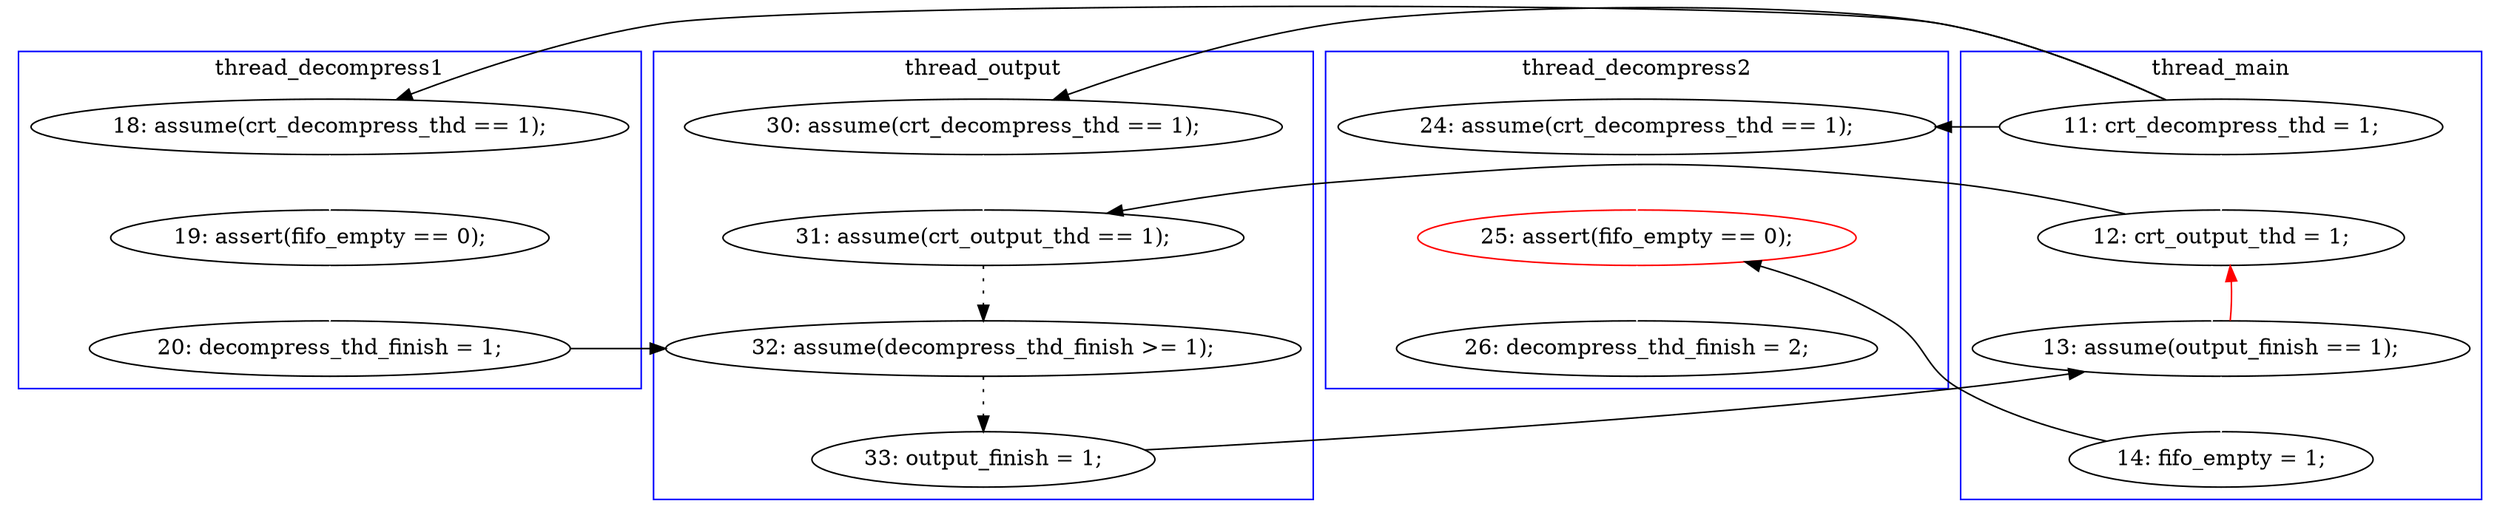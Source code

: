 digraph Counterexample {
	12 -> 14 [color = white, style = solid]
	23 -> 26 [color = black, style = solid, constraint = false]
	20 -> 30 [color = white, style = solid]
	11 -> 12 [color = black, style = solid, constraint = false]
	13 -> 21 [color = black, style = solid, constraint = false]
	22 -> 23 [color = black, style = dotted]
	26 -> 28 [color = white, style = solid]
	28 -> 30 [color = black, style = solid, constraint = false]
	14 -> 15 [color = white, style = solid]
	30 -> 32 [color = white, style = solid]
	13 -> 26 [color = white, style = solid]
	21 -> 22 [color = black, style = dotted]
	11 -> 20 [color = black, style = solid, constraint = false]
	15 -> 22 [color = black, style = solid, constraint = false]
	18 -> 21 [color = white, style = solid]
	11 -> 13 [color = white, style = solid]
	11 -> 18 [color = black, style = solid, constraint = false]
	26 -> 13 [color = red, style = solid, constraint = false]
	subgraph cluster2 {
		label = thread_decompress1
		color = blue
		12  [label = "18: assume(crt_decompress_thd == 1);"]
		14  [label = "19: assert(fifo_empty == 0);"]
		15  [label = "20: decompress_thd_finish = 1;"]
	}
	subgraph cluster4 {
		label = thread_output
		color = blue
		23  [label = "33: output_finish = 1;"]
		22  [label = "32: assume(decompress_thd_finish >= 1);"]
		18  [label = "30: assume(crt_decompress_thd == 1);"]
		21  [label = "31: assume(crt_output_thd == 1);"]
	}
	subgraph cluster3 {
		label = thread_decompress2
		color = blue
		20  [label = "24: assume(crt_decompress_thd == 1);"]
		30  [label = "25: assert(fifo_empty == 0);", color = red]
		32  [label = "26: decompress_thd_finish = 2;"]
	}
	subgraph cluster1 {
		label = thread_main
		color = blue
		11  [label = "11: crt_decompress_thd = 1;"]
		13  [label = "12: crt_output_thd = 1;"]
		26  [label = "13: assume(output_finish == 1);"]
		28  [label = "14: fifo_empty = 1;"]
	}
}